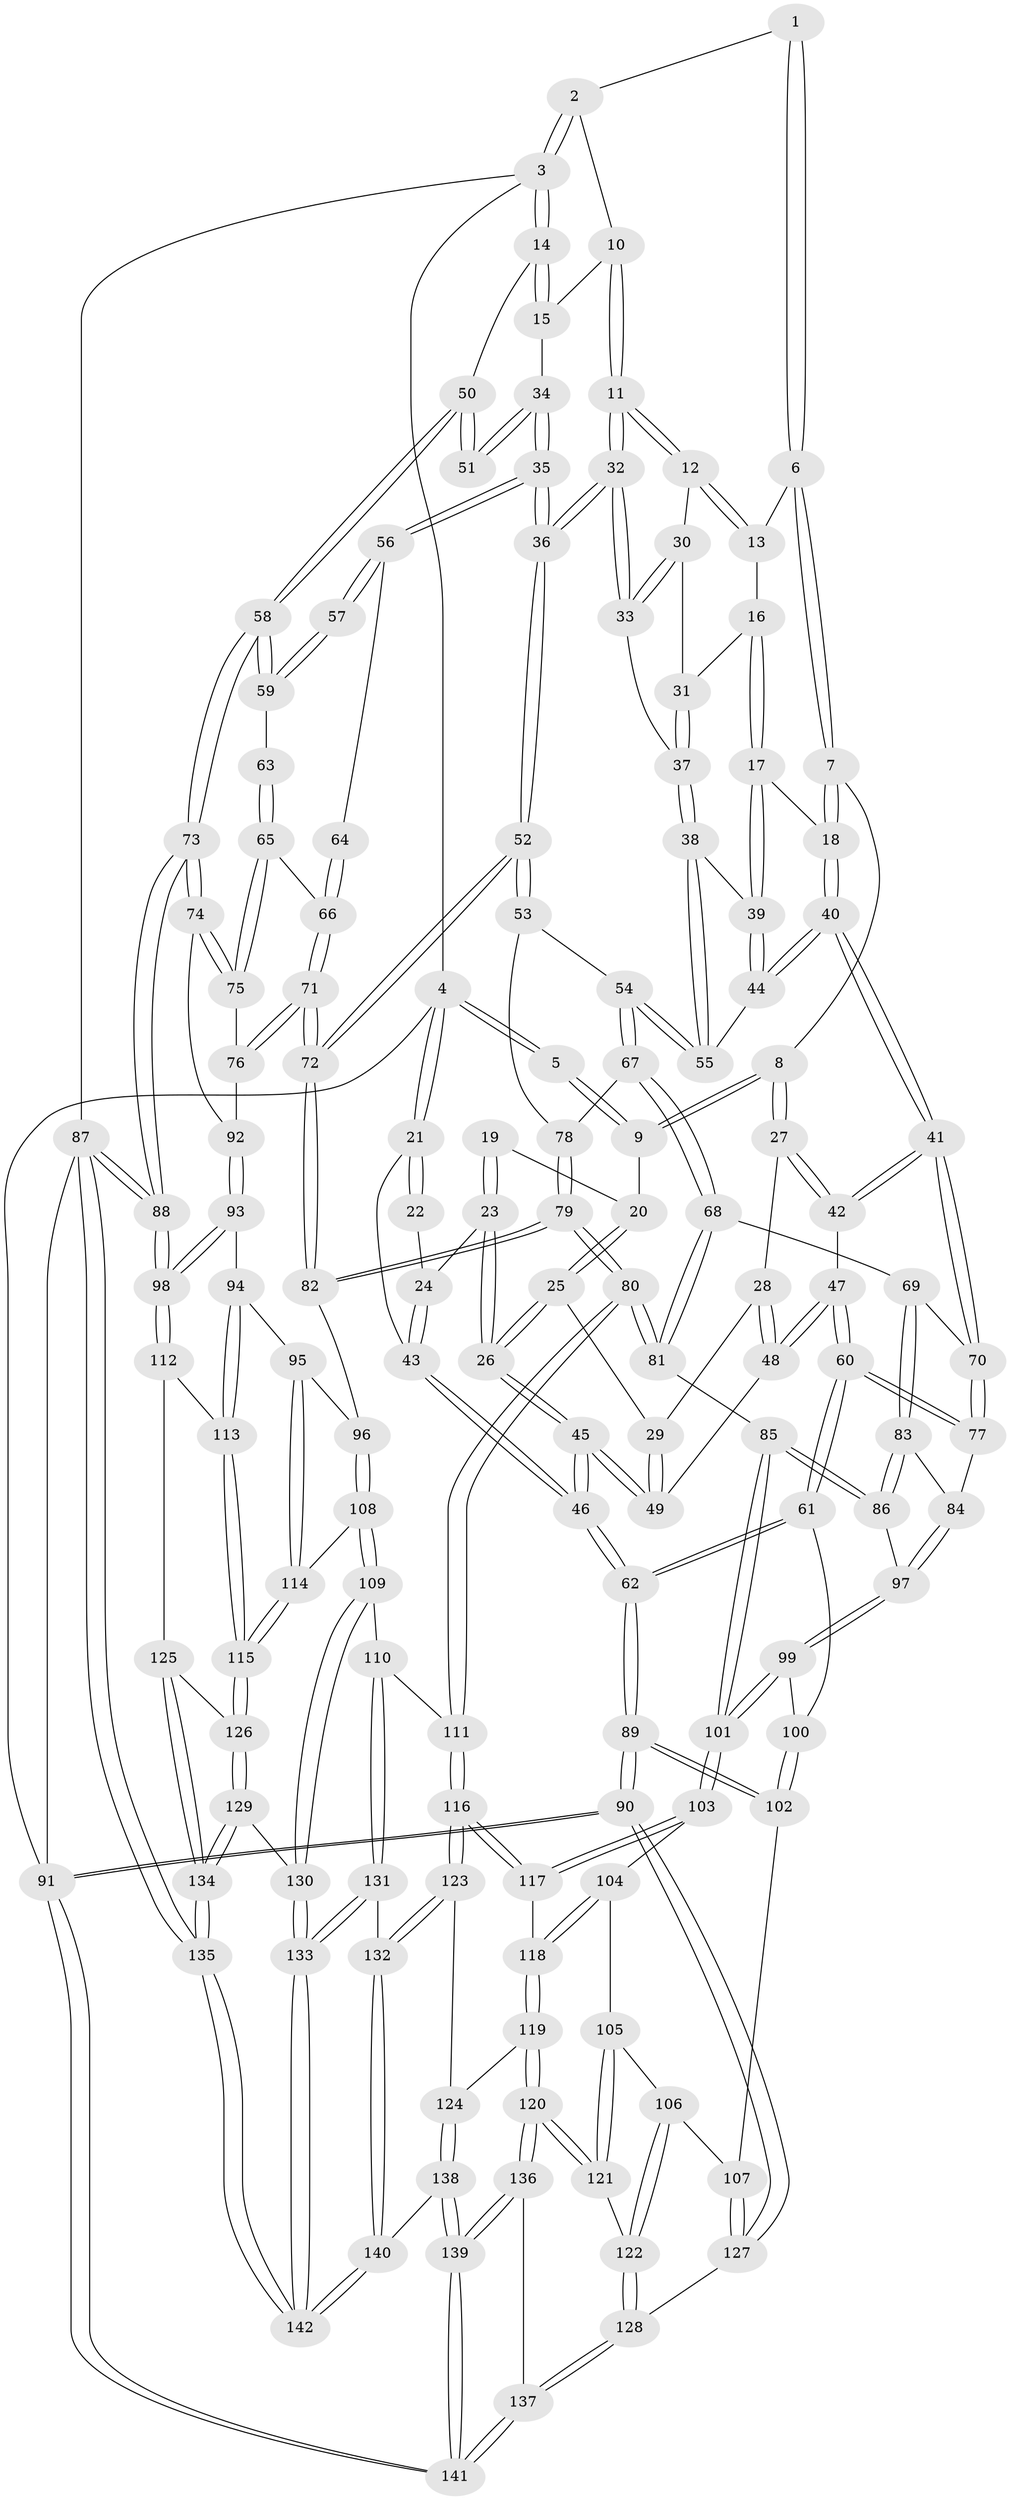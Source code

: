// Generated by graph-tools (version 1.1) at 2025/27/03/09/25 03:27:14]
// undirected, 142 vertices, 352 edges
graph export_dot {
graph [start="1"]
  node [color=gray90,style=filled];
  1 [pos="+0.42505370409669907+0"];
  2 [pos="+0.7564317222140675+0"];
  3 [pos="+1+0"];
  4 [pos="+0+0"];
  5 [pos="+0.1431644605222094+0"];
  6 [pos="+0.42602215731369925+0"];
  7 [pos="+0.2606543998824037+0.11174971755665217"];
  8 [pos="+0.2480067734428289+0.11082497330913596"];
  9 [pos="+0.19077434819608347+0.06400866715306787"];
  10 [pos="+0.6801178046104921+0.012781709469694442"];
  11 [pos="+0.6215835901534664+0.10015699997877407"];
  12 [pos="+0.6010948969214469+0.09190440786258955"];
  13 [pos="+0.45574905782748565+0"];
  14 [pos="+1+0"];
  15 [pos="+0.795493438655774+0.12030441260910212"];
  16 [pos="+0.4384561456257526+0.09345749365576282"];
  17 [pos="+0.33222571764273257+0.14984601155288216"];
  18 [pos="+0.2967005332691768+0.14046796614229298"];
  19 [pos="+0.10587658887036862+0.07473861661632758"];
  20 [pos="+0.15844008944846927+0.07710607383434682"];
  21 [pos="+0+0"];
  22 [pos="+0.05051886954080747+0.06462403252819698"];
  23 [pos="+0.06804641287849669+0.17550165601411324"];
  24 [pos="+0.06255607292562815+0.1699574451072296"];
  25 [pos="+0.09279279957821969+0.18873577687147258"];
  26 [pos="+0.07843573227124274+0.18849650107276053"];
  27 [pos="+0.20618563204664558+0.18001117804883368"];
  28 [pos="+0.17231925025077868+0.19731268729991733"];
  29 [pos="+0.1060033151862179+0.19613820742278243"];
  30 [pos="+0.48282926802727544+0.14225765247184868"];
  31 [pos="+0.46151472502087065+0.14171928848200677"];
  32 [pos="+0.6441334054314902+0.20512363515155377"];
  33 [pos="+0.6027283798710189+0.19653920437736774"];
  34 [pos="+0.76942746711595+0.1804582576112084"];
  35 [pos="+0.7150169454261208+0.28074926262021976"];
  36 [pos="+0.6916842042935684+0.2918268559035724"];
  37 [pos="+0.4549082510190188+0.19584687363937694"];
  38 [pos="+0.44019650086028617+0.22524534439354774"];
  39 [pos="+0.3696285332805572+0.1990995753033927"];
  40 [pos="+0.2832407596230014+0.30609158472155046"];
  41 [pos="+0.2637789944331747+0.3243715896833863"];
  42 [pos="+0.262068221919639+0.32351594351956325"];
  43 [pos="+0+0.008036904185204937"];
  44 [pos="+0.3159545852299169+0.29341885880464286"];
  45 [pos="+0+0.3190408005110934"];
  46 [pos="+0+0.4342682314678493"];
  47 [pos="+0.17925794147259663+0.3105315707334083"];
  48 [pos="+0.17161254922647332+0.3026009022689849"];
  49 [pos="+0.13113539193137985+0.28300612980194834"];
  50 [pos="+1+0"];
  51 [pos="+1+0.12864965701850067"];
  52 [pos="+0.6837805648120672+0.3079703626325312"];
  53 [pos="+0.5940966312232041+0.30952409018674415"];
  54 [pos="+0.4591910909867271+0.29870645402557905"];
  55 [pos="+0.45683288278567136+0.2959956279519087"];
  56 [pos="+0.7907257952712424+0.28074414012309007"];
  57 [pos="+0.8678660860777775+0.2538611580682141"];
  58 [pos="+1+0.41746566214680914"];
  59 [pos="+0.9642867972987568+0.353961895433569"];
  60 [pos="+0.01951052703823008+0.485961526378826"];
  61 [pos="+0+0.4943021045895735"];
  62 [pos="+0+0.48530633931942047"];
  63 [pos="+0.9228185657556558+0.3509784091597692"];
  64 [pos="+0.8512636959940453+0.32684239903102186"];
  65 [pos="+0.8865885254443652+0.3921254067260003"];
  66 [pos="+0.8862239893361122+0.39209618390327344"];
  67 [pos="+0.4334202906293924+0.36616661927642885"];
  68 [pos="+0.3682004237740507+0.4433109921357528"];
  69 [pos="+0.3113208505189059+0.42531177898863926"];
  70 [pos="+0.2696207378786869+0.3515296554213985"];
  71 [pos="+0.7936894325555798+0.49124487188237304"];
  72 [pos="+0.6936526744316667+0.5005252754930553"];
  73 [pos="+1+0.4303590164676061"];
  74 [pos="+1+0.44247143774412406"];
  75 [pos="+1+0.4455191909217974"];
  76 [pos="+0.7938582545473032+0.4912582681615242"];
  77 [pos="+0.06801929217644444+0.49175336596855007"];
  78 [pos="+0.4915599420986712+0.4118896957623651"];
  79 [pos="+0.5793449313315325+0.6258982980835515"];
  80 [pos="+0.5399924963518177+0.6516347527275861"];
  81 [pos="+0.49333805811922304+0.6325923751464857"];
  82 [pos="+0.6509599317213681+0.5892402993875624"];
  83 [pos="+0.22922455379390225+0.5117902528076"];
  84 [pos="+0.15085623905561127+0.519170777057753"];
  85 [pos="+0.3845880005104317+0.6419811206108776"];
  86 [pos="+0.2935927865289194+0.5985502175858026"];
  87 [pos="+1+1"];
  88 [pos="+1+0.6986713205084543"];
  89 [pos="+0+0.682589108453792"];
  90 [pos="+0+1"];
  91 [pos="+0+1"];
  92 [pos="+0.8984754233430924+0.5511512045926746"];
  93 [pos="+0.9683422729378721+0.6856264050609773"];
  94 [pos="+0.8793576657581478+0.6997785457022716"];
  95 [pos="+0.8538258732812527+0.7020288242412945"];
  96 [pos="+0.6909739132230799+0.6172977987821223"];
  97 [pos="+0.19588401145450265+0.6434567455429043"];
  98 [pos="+1+0.6996471437551843"];
  99 [pos="+0.18109879445801733+0.6927238097555428"];
  100 [pos="+0.1491151790514919+0.6926646568703413"];
  101 [pos="+0.2374853897484186+0.7488072373298227"];
  102 [pos="+0.04724841196041517+0.781106162613428"];
  103 [pos="+0.23740722318080135+0.7532920839410636"];
  104 [pos="+0.23663318509511477+0.7578103645938351"];
  105 [pos="+0.2200123980546617+0.7913794301776362"];
  106 [pos="+0.0878418782036983+0.8049746223333243"];
  107 [pos="+0.05950865229525972+0.7954662656287856"];
  108 [pos="+0.7588481614139434+0.8469805504682514"];
  109 [pos="+0.7401536464913618+0.8676750909986883"];
  110 [pos="+0.6870395221290032+0.8532876077311224"];
  111 [pos="+0.5343680414051866+0.7046297257041921"];
  112 [pos="+0.9421058364538459+0.8437036489109648"];
  113 [pos="+0.9155103918904874+0.8439026979491817"];
  114 [pos="+0.8319652645684139+0.8192312311557323"];
  115 [pos="+0.8587437353574466+0.860225184102355"];
  116 [pos="+0.5270441271028558+0.7231917549573843"];
  117 [pos="+0.38291806599732126+0.7955421622505184"];
  118 [pos="+0.3346070957309894+0.8366033169594543"];
  119 [pos="+0.32301136377610057+0.8844018647763253"];
  120 [pos="+0.2565910951416493+0.9488688676334492"];
  121 [pos="+0.22077998994736817+0.8949497876458623"];
  122 [pos="+0.1561333214372395+0.8865397761564554"];
  123 [pos="+0.5161928955135031+0.81102318250314"];
  124 [pos="+0.4641372730424343+0.8927570484184129"];
  125 [pos="+0.9322381941016314+0.91027382278486"];
  126 [pos="+0.8593388406286948+0.8713521110061017"];
  127 [pos="+0.06042065560023338+0.9184539867323283"];
  128 [pos="+0.0760587983391588+0.9274877234866353"];
  129 [pos="+0.8361759900323745+0.9297102045290033"];
  130 [pos="+0.7601427437034514+0.9422427010664374"];
  131 [pos="+0.6541575449717563+0.9292379386040024"];
  132 [pos="+0.6003268416308116+0.9408585294396158"];
  133 [pos="+0.7401855130293548+0.9754833405369205"];
  134 [pos="+1+1"];
  135 [pos="+1+1"];
  136 [pos="+0.27283176656514074+1"];
  137 [pos="+0.07670909402038978+0.9288046987619948"];
  138 [pos="+0.3918916855383461+1"];
  139 [pos="+0.27934444633267125+1"];
  140 [pos="+0.5658774413159182+1"];
  141 [pos="+0+1"];
  142 [pos="+0.7115116694389727+1"];
  1 -- 2;
  1 -- 6;
  1 -- 6;
  2 -- 3;
  2 -- 3;
  2 -- 10;
  3 -- 4;
  3 -- 14;
  3 -- 14;
  3 -- 87;
  4 -- 5;
  4 -- 5;
  4 -- 21;
  4 -- 21;
  4 -- 91;
  5 -- 9;
  5 -- 9;
  6 -- 7;
  6 -- 7;
  6 -- 13;
  7 -- 8;
  7 -- 18;
  7 -- 18;
  8 -- 9;
  8 -- 9;
  8 -- 27;
  8 -- 27;
  9 -- 20;
  10 -- 11;
  10 -- 11;
  10 -- 15;
  11 -- 12;
  11 -- 12;
  11 -- 32;
  11 -- 32;
  12 -- 13;
  12 -- 13;
  12 -- 30;
  13 -- 16;
  14 -- 15;
  14 -- 15;
  14 -- 50;
  15 -- 34;
  16 -- 17;
  16 -- 17;
  16 -- 31;
  17 -- 18;
  17 -- 39;
  17 -- 39;
  18 -- 40;
  18 -- 40;
  19 -- 20;
  19 -- 23;
  19 -- 23;
  20 -- 25;
  20 -- 25;
  21 -- 22;
  21 -- 22;
  21 -- 43;
  22 -- 24;
  23 -- 24;
  23 -- 26;
  23 -- 26;
  24 -- 43;
  24 -- 43;
  25 -- 26;
  25 -- 26;
  25 -- 29;
  26 -- 45;
  26 -- 45;
  27 -- 28;
  27 -- 42;
  27 -- 42;
  28 -- 29;
  28 -- 48;
  28 -- 48;
  29 -- 49;
  29 -- 49;
  30 -- 31;
  30 -- 33;
  30 -- 33;
  31 -- 37;
  31 -- 37;
  32 -- 33;
  32 -- 33;
  32 -- 36;
  32 -- 36;
  33 -- 37;
  34 -- 35;
  34 -- 35;
  34 -- 51;
  34 -- 51;
  35 -- 36;
  35 -- 36;
  35 -- 56;
  35 -- 56;
  36 -- 52;
  36 -- 52;
  37 -- 38;
  37 -- 38;
  38 -- 39;
  38 -- 55;
  38 -- 55;
  39 -- 44;
  39 -- 44;
  40 -- 41;
  40 -- 41;
  40 -- 44;
  40 -- 44;
  41 -- 42;
  41 -- 42;
  41 -- 70;
  41 -- 70;
  42 -- 47;
  43 -- 46;
  43 -- 46;
  44 -- 55;
  45 -- 46;
  45 -- 46;
  45 -- 49;
  45 -- 49;
  46 -- 62;
  46 -- 62;
  47 -- 48;
  47 -- 48;
  47 -- 60;
  47 -- 60;
  48 -- 49;
  50 -- 51;
  50 -- 51;
  50 -- 58;
  50 -- 58;
  52 -- 53;
  52 -- 53;
  52 -- 72;
  52 -- 72;
  53 -- 54;
  53 -- 78;
  54 -- 55;
  54 -- 55;
  54 -- 67;
  54 -- 67;
  56 -- 57;
  56 -- 57;
  56 -- 64;
  57 -- 59;
  57 -- 59;
  58 -- 59;
  58 -- 59;
  58 -- 73;
  58 -- 73;
  59 -- 63;
  60 -- 61;
  60 -- 61;
  60 -- 77;
  60 -- 77;
  61 -- 62;
  61 -- 62;
  61 -- 100;
  62 -- 89;
  62 -- 89;
  63 -- 65;
  63 -- 65;
  64 -- 66;
  64 -- 66;
  65 -- 66;
  65 -- 75;
  65 -- 75;
  66 -- 71;
  66 -- 71;
  67 -- 68;
  67 -- 68;
  67 -- 78;
  68 -- 69;
  68 -- 81;
  68 -- 81;
  69 -- 70;
  69 -- 83;
  69 -- 83;
  70 -- 77;
  70 -- 77;
  71 -- 72;
  71 -- 72;
  71 -- 76;
  71 -- 76;
  72 -- 82;
  72 -- 82;
  73 -- 74;
  73 -- 74;
  73 -- 88;
  73 -- 88;
  74 -- 75;
  74 -- 75;
  74 -- 92;
  75 -- 76;
  76 -- 92;
  77 -- 84;
  78 -- 79;
  78 -- 79;
  79 -- 80;
  79 -- 80;
  79 -- 82;
  79 -- 82;
  80 -- 81;
  80 -- 81;
  80 -- 111;
  80 -- 111;
  81 -- 85;
  82 -- 96;
  83 -- 84;
  83 -- 86;
  83 -- 86;
  84 -- 97;
  84 -- 97;
  85 -- 86;
  85 -- 86;
  85 -- 101;
  85 -- 101;
  86 -- 97;
  87 -- 88;
  87 -- 88;
  87 -- 135;
  87 -- 135;
  87 -- 91;
  88 -- 98;
  88 -- 98;
  89 -- 90;
  89 -- 90;
  89 -- 102;
  89 -- 102;
  90 -- 91;
  90 -- 91;
  90 -- 127;
  90 -- 127;
  91 -- 141;
  91 -- 141;
  92 -- 93;
  92 -- 93;
  93 -- 94;
  93 -- 98;
  93 -- 98;
  94 -- 95;
  94 -- 113;
  94 -- 113;
  95 -- 96;
  95 -- 114;
  95 -- 114;
  96 -- 108;
  96 -- 108;
  97 -- 99;
  97 -- 99;
  98 -- 112;
  98 -- 112;
  99 -- 100;
  99 -- 101;
  99 -- 101;
  100 -- 102;
  100 -- 102;
  101 -- 103;
  101 -- 103;
  102 -- 107;
  103 -- 104;
  103 -- 117;
  103 -- 117;
  104 -- 105;
  104 -- 118;
  104 -- 118;
  105 -- 106;
  105 -- 121;
  105 -- 121;
  106 -- 107;
  106 -- 122;
  106 -- 122;
  107 -- 127;
  107 -- 127;
  108 -- 109;
  108 -- 109;
  108 -- 114;
  109 -- 110;
  109 -- 130;
  109 -- 130;
  110 -- 111;
  110 -- 131;
  110 -- 131;
  111 -- 116;
  111 -- 116;
  112 -- 113;
  112 -- 125;
  113 -- 115;
  113 -- 115;
  114 -- 115;
  114 -- 115;
  115 -- 126;
  115 -- 126;
  116 -- 117;
  116 -- 117;
  116 -- 123;
  116 -- 123;
  117 -- 118;
  118 -- 119;
  118 -- 119;
  119 -- 120;
  119 -- 120;
  119 -- 124;
  120 -- 121;
  120 -- 121;
  120 -- 136;
  120 -- 136;
  121 -- 122;
  122 -- 128;
  122 -- 128;
  123 -- 124;
  123 -- 132;
  123 -- 132;
  124 -- 138;
  124 -- 138;
  125 -- 126;
  125 -- 134;
  125 -- 134;
  126 -- 129;
  126 -- 129;
  127 -- 128;
  128 -- 137;
  128 -- 137;
  129 -- 130;
  129 -- 134;
  129 -- 134;
  130 -- 133;
  130 -- 133;
  131 -- 132;
  131 -- 133;
  131 -- 133;
  132 -- 140;
  132 -- 140;
  133 -- 142;
  133 -- 142;
  134 -- 135;
  134 -- 135;
  135 -- 142;
  135 -- 142;
  136 -- 137;
  136 -- 139;
  136 -- 139;
  137 -- 141;
  137 -- 141;
  138 -- 139;
  138 -- 139;
  138 -- 140;
  139 -- 141;
  139 -- 141;
  140 -- 142;
  140 -- 142;
}
